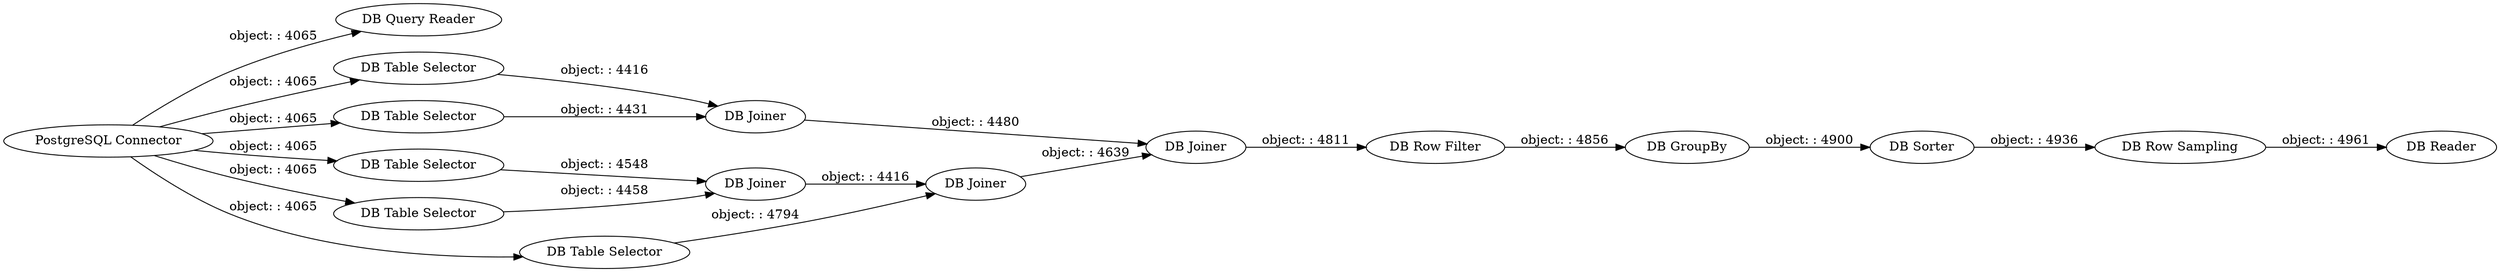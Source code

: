 digraph {
	"3671807291938949883_32" [label="DB Query Reader"]
	"3671807291938949883_21" [label="DB Table Selector"]
	"3671807291938949883_24" [label="DB Joiner"]
	"3671807291938949883_23" [label="DB Joiner"]
	"3671807291938949883_27" [label="DB Row Filter"]
	"3671807291938949883_29" [label="DB Sorter"]
	"3671807291938949883_31" [label="DB Reader"]
	"3671807291938949883_18" [label="DB Table Selector"]
	"3671807291938949883_28" [label="DB GroupBy"]
	"3671807291938949883_1" [label="PostgreSQL Connector"]
	"3671807291938949883_20" [label="DB Table Selector"]
	"3671807291938949883_30" [label="DB Row Sampling"]
	"3671807291938949883_22" [label="DB Table Selector"]
	"3671807291938949883_26" [label="DB Joiner"]
	"3671807291938949883_25" [label="DB Joiner"]
	"3671807291938949883_19" [label="DB Table Selector"]
	"3671807291938949883_19" -> "3671807291938949883_23" [label="object: : 4458"]
	"3671807291938949883_18" -> "3671807291938949883_23" [label="object: : 4548"]
	"3671807291938949883_30" -> "3671807291938949883_31" [label="object: : 4961"]
	"3671807291938949883_1" -> "3671807291938949883_19" [label="object: : 4065"]
	"3671807291938949883_21" -> "3671807291938949883_25" [label="object: : 4431"]
	"3671807291938949883_1" -> "3671807291938949883_32" [label="object: : 4065"]
	"3671807291938949883_1" -> "3671807291938949883_18" [label="object: : 4065"]
	"3671807291938949883_24" -> "3671807291938949883_26" [label="object: : 4639"]
	"3671807291938949883_1" -> "3671807291938949883_22" [label="object: : 4065"]
	"3671807291938949883_23" -> "3671807291938949883_24" [label="object: : 4416"]
	"3671807291938949883_1" -> "3671807291938949883_20" [label="object: : 4065"]
	"3671807291938949883_29" -> "3671807291938949883_30" [label="object: : 4936"]
	"3671807291938949883_28" -> "3671807291938949883_29" [label="object: : 4900"]
	"3671807291938949883_1" -> "3671807291938949883_21" [label="object: : 4065"]
	"3671807291938949883_26" -> "3671807291938949883_27" [label="object: : 4811"]
	"3671807291938949883_27" -> "3671807291938949883_28" [label="object: : 4856"]
	"3671807291938949883_25" -> "3671807291938949883_26" [label="object: : 4480"]
	"3671807291938949883_20" -> "3671807291938949883_24" [label="object: : 4794"]
	"3671807291938949883_22" -> "3671807291938949883_25" [label="object: : 4416"]
	rankdir=LR
}
